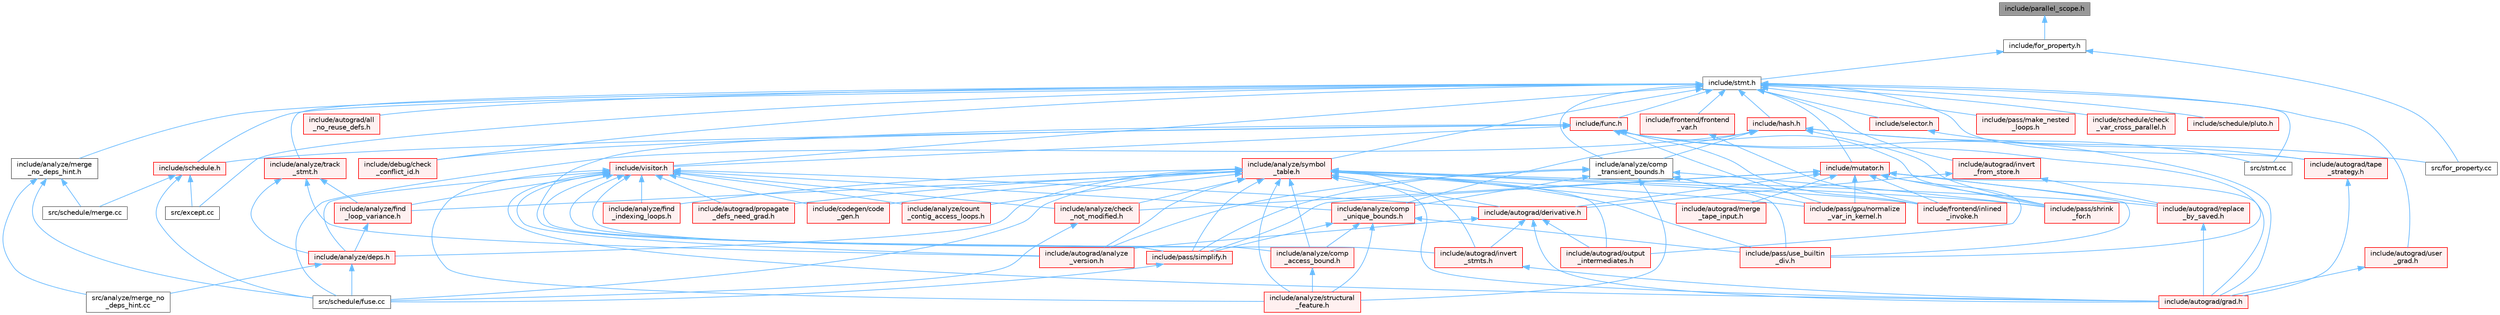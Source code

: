 digraph "include/parallel_scope.h"
{
 // LATEX_PDF_SIZE
  bgcolor="transparent";
  edge [fontname=Helvetica,fontsize=10,labelfontname=Helvetica,labelfontsize=10];
  node [fontname=Helvetica,fontsize=10,shape=box,height=0.2,width=0.4];
  Node1 [label="include/parallel_scope.h",height=0.2,width=0.4,color="gray40", fillcolor="grey60", style="filled", fontcolor="black",tooltip=" "];
  Node1 -> Node2 [dir="back",color="steelblue1",style="solid"];
  Node2 [label="include/for_property.h",height=0.2,width=0.4,color="grey40", fillcolor="white", style="filled",URL="$for__property_8h.html",tooltip=" "];
  Node2 -> Node3 [dir="back",color="steelblue1",style="solid"];
  Node3 [label="include/stmt.h",height=0.2,width=0.4,color="grey40", fillcolor="white", style="filled",URL="$stmt_8h.html",tooltip=" "];
  Node3 -> Node4 [dir="back",color="steelblue1",style="solid"];
  Node4 [label="include/analyze/comp\l_transient_bounds.h",height=0.2,width=0.4,color="grey40", fillcolor="white", style="filled",URL="$comp__transient__bounds_8h.html",tooltip=" "];
  Node4 -> Node5 [dir="back",color="steelblue1",style="solid"];
  Node5 [label="include/analyze/comp\l_unique_bounds.h",height=0.2,width=0.4,color="red", fillcolor="#FFF0F0", style="filled",URL="$comp__unique__bounds_8h.html",tooltip=" "];
  Node5 -> Node6 [dir="back",color="steelblue1",style="solid"];
  Node6 [label="include/analyze/comp\l_access_bound.h",height=0.2,width=0.4,color="red", fillcolor="#FFF0F0", style="filled",URL="$comp__access__bound_8h.html",tooltip=" "];
  Node6 -> Node7 [dir="back",color="steelblue1",style="solid"];
  Node7 [label="include/analyze/structural\l_feature.h",height=0.2,width=0.4,color="red", fillcolor="#FFF0F0", style="filled",URL="$structural__feature_8h.html",tooltip=" "];
  Node5 -> Node7 [dir="back",color="steelblue1",style="solid"];
  Node5 -> Node17 [dir="back",color="steelblue1",style="solid"];
  Node17 [label="include/pass/simplify.h",height=0.2,width=0.4,color="red", fillcolor="#FFF0F0", style="filled",URL="$simplify_8h.html",tooltip=" "];
  Node17 -> Node14 [dir="back",color="steelblue1",style="solid"];
  Node14 [label="src/schedule/fuse.cc",height=0.2,width=0.4,color="grey40", fillcolor="white", style="filled",URL="$fuse_8cc.html",tooltip=" "];
  Node5 -> Node37 [dir="back",color="steelblue1",style="solid"];
  Node37 [label="include/pass/use_builtin\l_div.h",height=0.2,width=0.4,color="red", fillcolor="#FFF0F0", style="filled",URL="$use__builtin__div_8h.html",tooltip=" "];
  Node4 -> Node7 [dir="back",color="steelblue1",style="solid"];
  Node4 -> Node41 [dir="back",color="steelblue1",style="solid"];
  Node41 [label="include/autograd/analyze\l_version.h",height=0.2,width=0.4,color="red", fillcolor="#FFF0F0", style="filled",URL="$analyze__version_8h.html",tooltip=" "];
  Node4 -> Node43 [dir="back",color="steelblue1",style="solid"];
  Node43 [label="include/pass/gpu/normalize\l_var_in_kernel.h",height=0.2,width=0.4,color="red", fillcolor="#FFF0F0", style="filled",URL="$normalize__var__in__kernel_8h.html",tooltip=" "];
  Node4 -> Node44 [dir="back",color="steelblue1",style="solid"];
  Node44 [label="include/pass/shrink\l_for.h",height=0.2,width=0.4,color="red", fillcolor="#FFF0F0", style="filled",URL="$shrink__for_8h.html",tooltip=" "];
  Node4 -> Node17 [dir="back",color="steelblue1",style="solid"];
  Node4 -> Node37 [dir="back",color="steelblue1",style="solid"];
  Node3 -> Node46 [dir="back",color="steelblue1",style="solid"];
  Node46 [label="include/analyze/merge\l_no_deps_hint.h",height=0.2,width=0.4,color="grey40", fillcolor="white", style="filled",URL="$merge__no__deps__hint_8h.html",tooltip=" "];
  Node46 -> Node47 [dir="back",color="steelblue1",style="solid"];
  Node47 [label="src/analyze/merge_no\l_deps_hint.cc",height=0.2,width=0.4,color="grey40", fillcolor="white", style="filled",URL="$merge__no__deps__hint_8cc.html",tooltip=" "];
  Node46 -> Node14 [dir="back",color="steelblue1",style="solid"];
  Node46 -> Node48 [dir="back",color="steelblue1",style="solid"];
  Node48 [label="src/schedule/merge.cc",height=0.2,width=0.4,color="grey40", fillcolor="white", style="filled",URL="$merge_8cc.html",tooltip=" "];
  Node3 -> Node49 [dir="back",color="steelblue1",style="solid"];
  Node49 [label="include/analyze/symbol\l_table.h",height=0.2,width=0.4,color="red", fillcolor="#FFF0F0", style="filled",URL="$symbol__table_8h.html",tooltip=" "];
  Node49 -> Node50 [dir="back",color="steelblue1",style="solid"];
  Node50 [label="include/analyze/check\l_not_modified.h",height=0.2,width=0.4,color="red", fillcolor="#FFF0F0", style="filled",URL="$check__not__modified_8h.html",tooltip=" "];
  Node50 -> Node14 [dir="back",color="steelblue1",style="solid"];
  Node49 -> Node6 [dir="back",color="steelblue1",style="solid"];
  Node49 -> Node55 [dir="back",color="steelblue1",style="solid"];
  Node55 [label="include/analyze/count\l_contig_access_loops.h",height=0.2,width=0.4,color="red", fillcolor="#FFF0F0", style="filled",URL="$count__contig__access__loops_8h.html",tooltip=" "];
  Node49 -> Node57 [dir="back",color="steelblue1",style="solid"];
  Node57 [label="include/analyze/deps.h",height=0.2,width=0.4,color="red", fillcolor="#FFF0F0", style="filled",URL="$deps_8h.html",tooltip=" "];
  Node57 -> Node47 [dir="back",color="steelblue1",style="solid"];
  Node57 -> Node14 [dir="back",color="steelblue1",style="solid"];
  Node49 -> Node75 [dir="back",color="steelblue1",style="solid"];
  Node75 [label="include/analyze/find\l_indexing_loops.h",height=0.2,width=0.4,color="red", fillcolor="#FFF0F0", style="filled",URL="$find__indexing__loops_8h.html",tooltip=" "];
  Node49 -> Node78 [dir="back",color="steelblue1",style="solid"];
  Node78 [label="include/analyze/find\l_loop_variance.h",height=0.2,width=0.4,color="red", fillcolor="#FFF0F0", style="filled",URL="$find__loop__variance_8h.html",tooltip=" "];
  Node78 -> Node57 [dir="back",color="steelblue1",style="solid"];
  Node49 -> Node7 [dir="back",color="steelblue1",style="solid"];
  Node49 -> Node41 [dir="back",color="steelblue1",style="solid"];
  Node49 -> Node85 [dir="back",color="steelblue1",style="solid"];
  Node85 [label="include/autograd/derivative.h",height=0.2,width=0.4,color="red", fillcolor="#FFF0F0", style="filled",URL="$derivative_8h.html",tooltip=" "];
  Node85 -> Node41 [dir="back",color="steelblue1",style="solid"];
  Node85 -> Node87 [dir="back",color="steelblue1",style="solid"];
  Node87 [label="include/autograd/grad.h",height=0.2,width=0.4,color="red", fillcolor="#FFF0F0", style="filled",URL="$grad_8h.html",tooltip=" "];
  Node85 -> Node88 [dir="back",color="steelblue1",style="solid"];
  Node88 [label="include/autograd/invert\l_stmts.h",height=0.2,width=0.4,color="red", fillcolor="#FFF0F0", style="filled",URL="$invert__stmts_8h.html",tooltip=" "];
  Node88 -> Node87 [dir="back",color="steelblue1",style="solid"];
  Node85 -> Node89 [dir="back",color="steelblue1",style="solid"];
  Node89 [label="include/autograd/output\l_intermediates.h",height=0.2,width=0.4,color="red", fillcolor="#FFF0F0", style="filled",URL="$output__intermediates_8h.html",tooltip=" "];
  Node49 -> Node87 [dir="back",color="steelblue1",style="solid"];
  Node49 -> Node88 [dir="back",color="steelblue1",style="solid"];
  Node49 -> Node91 [dir="back",color="steelblue1",style="solid"];
  Node91 [label="include/autograd/merge\l_tape_input.h",height=0.2,width=0.4,color="red", fillcolor="#FFF0F0", style="filled",URL="$merge__tape__input_8h.html",tooltip=" "];
  Node49 -> Node89 [dir="back",color="steelblue1",style="solid"];
  Node49 -> Node93 [dir="back",color="steelblue1",style="solid"];
  Node93 [label="include/autograd/propagate\l_defs_need_grad.h",height=0.2,width=0.4,color="red", fillcolor="#FFF0F0", style="filled",URL="$propagate__defs__need__grad_8h.html",tooltip=" "];
  Node49 -> Node95 [dir="back",color="steelblue1",style="solid"];
  Node95 [label="include/autograd/replace\l_by_saved.h",height=0.2,width=0.4,color="red", fillcolor="#FFF0F0", style="filled",URL="$replace__by__saved_8h.html",tooltip=" "];
  Node95 -> Node87 [dir="back",color="steelblue1",style="solid"];
  Node49 -> Node97 [dir="back",color="steelblue1",style="solid"];
  Node97 [label="include/codegen/code\l_gen.h",height=0.2,width=0.4,color="red", fillcolor="#FFF0F0", style="filled",URL="$include_2codegen_2code__gen_8h.html",tooltip=" "];
  Node49 -> Node108 [dir="back",color="steelblue1",style="solid"];
  Node108 [label="include/frontend/inlined\l_invoke.h",height=0.2,width=0.4,color="red", fillcolor="#FFF0F0", style="filled",URL="$inlined__invoke_8h.html",tooltip=" "];
  Node49 -> Node43 [dir="back",color="steelblue1",style="solid"];
  Node49 -> Node44 [dir="back",color="steelblue1",style="solid"];
  Node49 -> Node17 [dir="back",color="steelblue1",style="solid"];
  Node49 -> Node37 [dir="back",color="steelblue1",style="solid"];
  Node49 -> Node14 [dir="back",color="steelblue1",style="solid"];
  Node3 -> Node147 [dir="back",color="steelblue1",style="solid"];
  Node147 [label="include/analyze/track\l_stmt.h",height=0.2,width=0.4,color="red", fillcolor="#FFF0F0", style="filled",URL="$track__stmt_8h.html",tooltip=" "];
  Node147 -> Node57 [dir="back",color="steelblue1",style="solid"];
  Node147 -> Node78 [dir="back",color="steelblue1",style="solid"];
  Node147 -> Node41 [dir="back",color="steelblue1",style="solid"];
  Node3 -> Node149 [dir="back",color="steelblue1",style="solid"];
  Node149 [label="include/autograd/all\l_no_reuse_defs.h",height=0.2,width=0.4,color="red", fillcolor="#FFF0F0", style="filled",URL="$all__no__reuse__defs_8h.html",tooltip=" "];
  Node3 -> Node151 [dir="back",color="steelblue1",style="solid"];
  Node151 [label="include/autograd/invert\l_from_store.h",height=0.2,width=0.4,color="red", fillcolor="#FFF0F0", style="filled",URL="$invert__from__store_8h.html",tooltip=" "];
  Node151 -> Node85 [dir="back",color="steelblue1",style="solid"];
  Node151 -> Node95 [dir="back",color="steelblue1",style="solid"];
  Node3 -> Node153 [dir="back",color="steelblue1",style="solid"];
  Node153 [label="include/autograd/tape\l_strategy.h",height=0.2,width=0.4,color="red", fillcolor="#FFF0F0", style="filled",URL="$tape__strategy_8h.html",tooltip=" "];
  Node153 -> Node87 [dir="back",color="steelblue1",style="solid"];
  Node3 -> Node154 [dir="back",color="steelblue1",style="solid"];
  Node154 [label="include/autograd/user\l_grad.h",height=0.2,width=0.4,color="red", fillcolor="#FFF0F0", style="filled",URL="$user__grad_8h.html",tooltip=" "];
  Node154 -> Node87 [dir="back",color="steelblue1",style="solid"];
  Node3 -> Node156 [dir="back",color="steelblue1",style="solid"];
  Node156 [label="include/debug/check\l_conflict_id.h",height=0.2,width=0.4,color="red", fillcolor="#FFF0F0", style="filled",URL="$check__conflict__id_8h.html",tooltip=" "];
  Node3 -> Node158 [dir="back",color="steelblue1",style="solid"];
  Node158 [label="include/frontend/frontend\l_var.h",height=0.2,width=0.4,color="red", fillcolor="#FFF0F0", style="filled",URL="$frontend__var_8h.html",tooltip=" "];
  Node158 -> Node108 [dir="back",color="steelblue1",style="solid"];
  Node3 -> Node160 [dir="back",color="steelblue1",style="solid"];
  Node160 [label="include/func.h",height=0.2,width=0.4,color="red", fillcolor="#FFF0F0", style="filled",URL="$func_8h.html",tooltip=" "];
  Node160 -> Node87 [dir="back",color="steelblue1",style="solid"];
  Node160 -> Node156 [dir="back",color="steelblue1",style="solid"];
  Node160 -> Node108 [dir="back",color="steelblue1",style="solid"];
  Node160 -> Node43 [dir="back",color="steelblue1",style="solid"];
  Node160 -> Node44 [dir="back",color="steelblue1",style="solid"];
  Node160 -> Node17 [dir="back",color="steelblue1",style="solid"];
  Node160 -> Node37 [dir="back",color="steelblue1",style="solid"];
  Node160 -> Node131 [dir="back",color="steelblue1",style="solid"];
  Node131 [label="include/schedule.h",height=0.2,width=0.4,color="red", fillcolor="#FFF0F0", style="filled",URL="$schedule_8h.html",tooltip=" "];
  Node131 -> Node132 [dir="back",color="steelblue1",style="solid"];
  Node132 [label="src/except.cc",height=0.2,width=0.4,color="grey40", fillcolor="white", style="filled",URL="$except_8cc.html",tooltip=" "];
  Node131 -> Node14 [dir="back",color="steelblue1",style="solid"];
  Node131 -> Node48 [dir="back",color="steelblue1",style="solid"];
  Node160 -> Node193 [dir="back",color="steelblue1",style="solid"];
  Node193 [label="include/visitor.h",height=0.2,width=0.4,color="red", fillcolor="#FFF0F0", style="filled",URL="$visitor_8h.html",tooltip=" "];
  Node193 -> Node50 [dir="back",color="steelblue1",style="solid"];
  Node193 -> Node6 [dir="back",color="steelblue1",style="solid"];
  Node193 -> Node5 [dir="back",color="steelblue1",style="solid"];
  Node193 -> Node55 [dir="back",color="steelblue1",style="solid"];
  Node193 -> Node57 [dir="back",color="steelblue1",style="solid"];
  Node193 -> Node75 [dir="back",color="steelblue1",style="solid"];
  Node193 -> Node78 [dir="back",color="steelblue1",style="solid"];
  Node193 -> Node7 [dir="back",color="steelblue1",style="solid"];
  Node193 -> Node41 [dir="back",color="steelblue1",style="solid"];
  Node193 -> Node85 [dir="back",color="steelblue1",style="solid"];
  Node193 -> Node87 [dir="back",color="steelblue1",style="solid"];
  Node193 -> Node88 [dir="back",color="steelblue1",style="solid"];
  Node193 -> Node93 [dir="back",color="steelblue1",style="solid"];
  Node193 -> Node97 [dir="back",color="steelblue1",style="solid"];
  Node193 -> Node17 [dir="back",color="steelblue1",style="solid"];
  Node3 -> Node204 [dir="back",color="steelblue1",style="solid"];
  Node204 [label="include/hash.h",height=0.2,width=0.4,color="red", fillcolor="#FFF0F0", style="filled",URL="$hash_8h.html",tooltip=" "];
  Node204 -> Node4 [dir="back",color="steelblue1",style="solid"];
  Node204 -> Node5 [dir="back",color="steelblue1",style="solid"];
  Node204 -> Node44 [dir="back",color="steelblue1",style="solid"];
  Node204 -> Node211 [dir="back",color="steelblue1",style="solid"];
  Node211 [label="src/for_property.cc",height=0.2,width=0.4,color="grey40", fillcolor="white", style="filled",URL="$for__property_8cc.html",tooltip=" "];
  Node204 -> Node14 [dir="back",color="steelblue1",style="solid"];
  Node204 -> Node215 [dir="back",color="steelblue1",style="solid"];
  Node215 [label="src/stmt.cc",height=0.2,width=0.4,color="grey40", fillcolor="white", style="filled",URL="$stmt_8cc.html",tooltip=" "];
  Node3 -> Node218 [dir="back",color="steelblue1",style="solid"];
  Node218 [label="include/mutator.h",height=0.2,width=0.4,color="red", fillcolor="#FFF0F0", style="filled",URL="$mutator_8h.html",tooltip=" "];
  Node218 -> Node50 [dir="back",color="steelblue1",style="solid"];
  Node218 -> Node85 [dir="back",color="steelblue1",style="solid"];
  Node218 -> Node87 [dir="back",color="steelblue1",style="solid"];
  Node218 -> Node91 [dir="back",color="steelblue1",style="solid"];
  Node218 -> Node89 [dir="back",color="steelblue1",style="solid"];
  Node218 -> Node95 [dir="back",color="steelblue1",style="solid"];
  Node218 -> Node108 [dir="back",color="steelblue1",style="solid"];
  Node218 -> Node43 [dir="back",color="steelblue1",style="solid"];
  Node218 -> Node44 [dir="back",color="steelblue1",style="solid"];
  Node218 -> Node17 [dir="back",color="steelblue1",style="solid"];
  Node218 -> Node37 [dir="back",color="steelblue1",style="solid"];
  Node3 -> Node236 [dir="back",color="steelblue1",style="solid"];
  Node236 [label="include/pass/make_nested\l_loops.h",height=0.2,width=0.4,color="red", fillcolor="#FFF0F0", style="filled",URL="$make__nested__loops_8h.html",tooltip=" "];
  Node3 -> Node131 [dir="back",color="steelblue1",style="solid"];
  Node3 -> Node237 [dir="back",color="steelblue1",style="solid"];
  Node237 [label="include/schedule/check\l_var_cross_parallel.h",height=0.2,width=0.4,color="red", fillcolor="#FFF0F0", style="filled",URL="$check__var__cross__parallel_8h.html",tooltip=" "];
  Node3 -> Node238 [dir="back",color="steelblue1",style="solid"];
  Node238 [label="include/schedule/pluto.h",height=0.2,width=0.4,color="red", fillcolor="#FFF0F0", style="filled",URL="$pluto_8h.html",tooltip=" "];
  Node3 -> Node239 [dir="back",color="steelblue1",style="solid"];
  Node239 [label="include/selector.h",height=0.2,width=0.4,color="red", fillcolor="#FFF0F0", style="filled",URL="$selector_8h.html",tooltip=" "];
  Node239 -> Node153 [dir="back",color="steelblue1",style="solid"];
  Node3 -> Node193 [dir="back",color="steelblue1",style="solid"];
  Node3 -> Node132 [dir="back",color="steelblue1",style="solid"];
  Node3 -> Node215 [dir="back",color="steelblue1",style="solid"];
  Node2 -> Node211 [dir="back",color="steelblue1",style="solid"];
}
